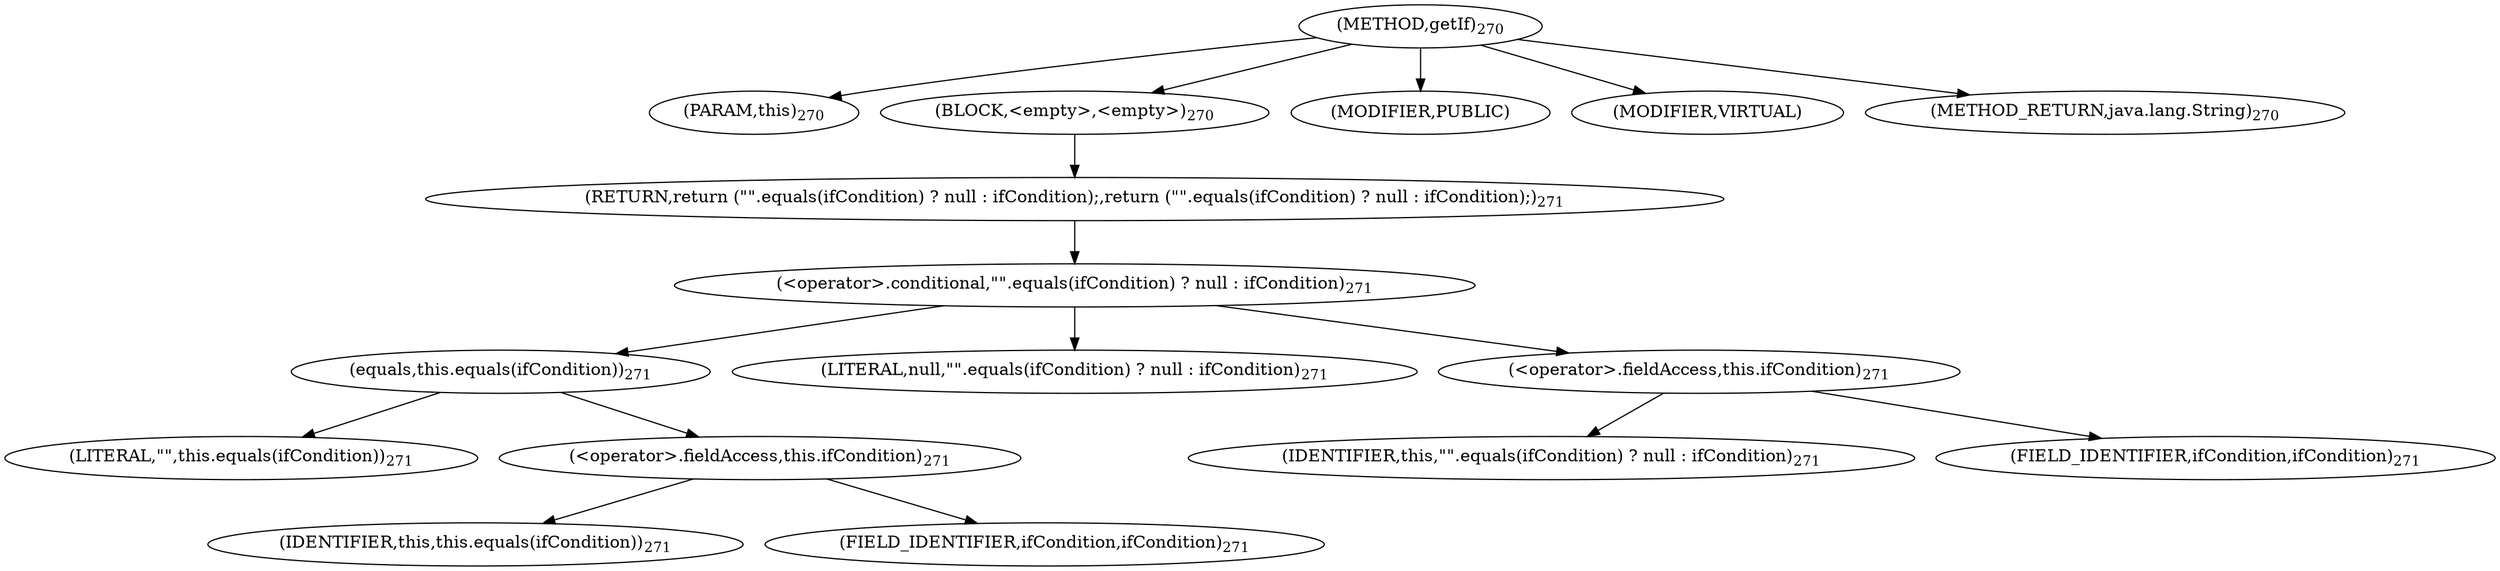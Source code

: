 digraph "getIf" {  
"552" [label = <(METHOD,getIf)<SUB>270</SUB>> ]
"553" [label = <(PARAM,this)<SUB>270</SUB>> ]
"554" [label = <(BLOCK,&lt;empty&gt;,&lt;empty&gt;)<SUB>270</SUB>> ]
"555" [label = <(RETURN,return (&quot;&quot;.equals(ifCondition) ? null : ifCondition);,return (&quot;&quot;.equals(ifCondition) ? null : ifCondition);)<SUB>271</SUB>> ]
"556" [label = <(&lt;operator&gt;.conditional,&quot;&quot;.equals(ifCondition) ? null : ifCondition)<SUB>271</SUB>> ]
"557" [label = <(equals,this.equals(ifCondition))<SUB>271</SUB>> ]
"558" [label = <(LITERAL,&quot;&quot;,this.equals(ifCondition))<SUB>271</SUB>> ]
"559" [label = <(&lt;operator&gt;.fieldAccess,this.ifCondition)<SUB>271</SUB>> ]
"560" [label = <(IDENTIFIER,this,this.equals(ifCondition))<SUB>271</SUB>> ]
"561" [label = <(FIELD_IDENTIFIER,ifCondition,ifCondition)<SUB>271</SUB>> ]
"562" [label = <(LITERAL,null,&quot;&quot;.equals(ifCondition) ? null : ifCondition)<SUB>271</SUB>> ]
"563" [label = <(&lt;operator&gt;.fieldAccess,this.ifCondition)<SUB>271</SUB>> ]
"564" [label = <(IDENTIFIER,this,&quot;&quot;.equals(ifCondition) ? null : ifCondition)<SUB>271</SUB>> ]
"565" [label = <(FIELD_IDENTIFIER,ifCondition,ifCondition)<SUB>271</SUB>> ]
"566" [label = <(MODIFIER,PUBLIC)> ]
"567" [label = <(MODIFIER,VIRTUAL)> ]
"568" [label = <(METHOD_RETURN,java.lang.String)<SUB>270</SUB>> ]
  "552" -> "553" 
  "552" -> "554" 
  "552" -> "566" 
  "552" -> "567" 
  "552" -> "568" 
  "554" -> "555" 
  "555" -> "556" 
  "556" -> "557" 
  "556" -> "562" 
  "556" -> "563" 
  "557" -> "558" 
  "557" -> "559" 
  "559" -> "560" 
  "559" -> "561" 
  "563" -> "564" 
  "563" -> "565" 
}
